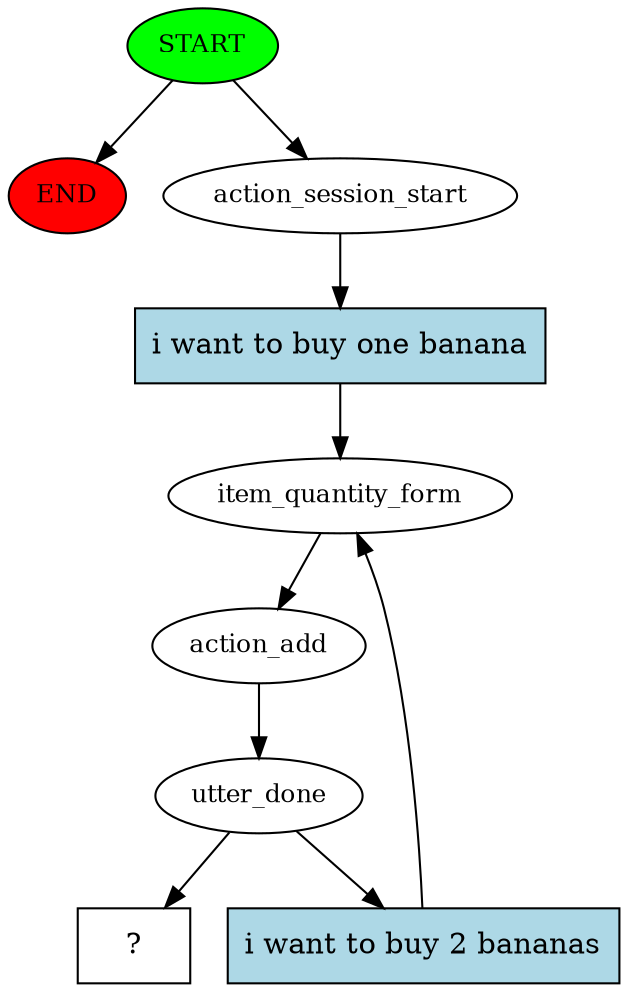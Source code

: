 digraph  {
0 [class="start active", fillcolor=green, fontsize=12, label=START, style=filled];
"-1" [class=end, fillcolor=red, fontsize=12, label=END, style=filled];
1 [class=active, fontsize=12, label=action_session_start];
2 [class=active, fontsize=12, label=item_quantity_form];
3 [class=active, fontsize=12, label=action_add];
4 [class=active, fontsize=12, label=utter_done];
8 [class="intent dashed active", label="  ?  ", shape=rect];
9 [class="intent active", fillcolor=lightblue, label="i want to buy one banana", shape=rect, style=filled];
10 [class="intent active", fillcolor=lightblue, label="i want to buy 2 bananas", shape=rect, style=filled];
0 -> "-1"  [class="", key=NONE, label=""];
0 -> 1  [class=active, key=NONE, label=""];
1 -> 9  [class=active, key=0];
2 -> 3  [class=active, key=NONE, label=""];
3 -> 4  [class=active, key=NONE, label=""];
4 -> 8  [class=active, key=NONE, label=""];
4 -> 10  [class=active, key=0];
9 -> 2  [class=active, key=0];
10 -> 2  [class=active, key=0];
}
